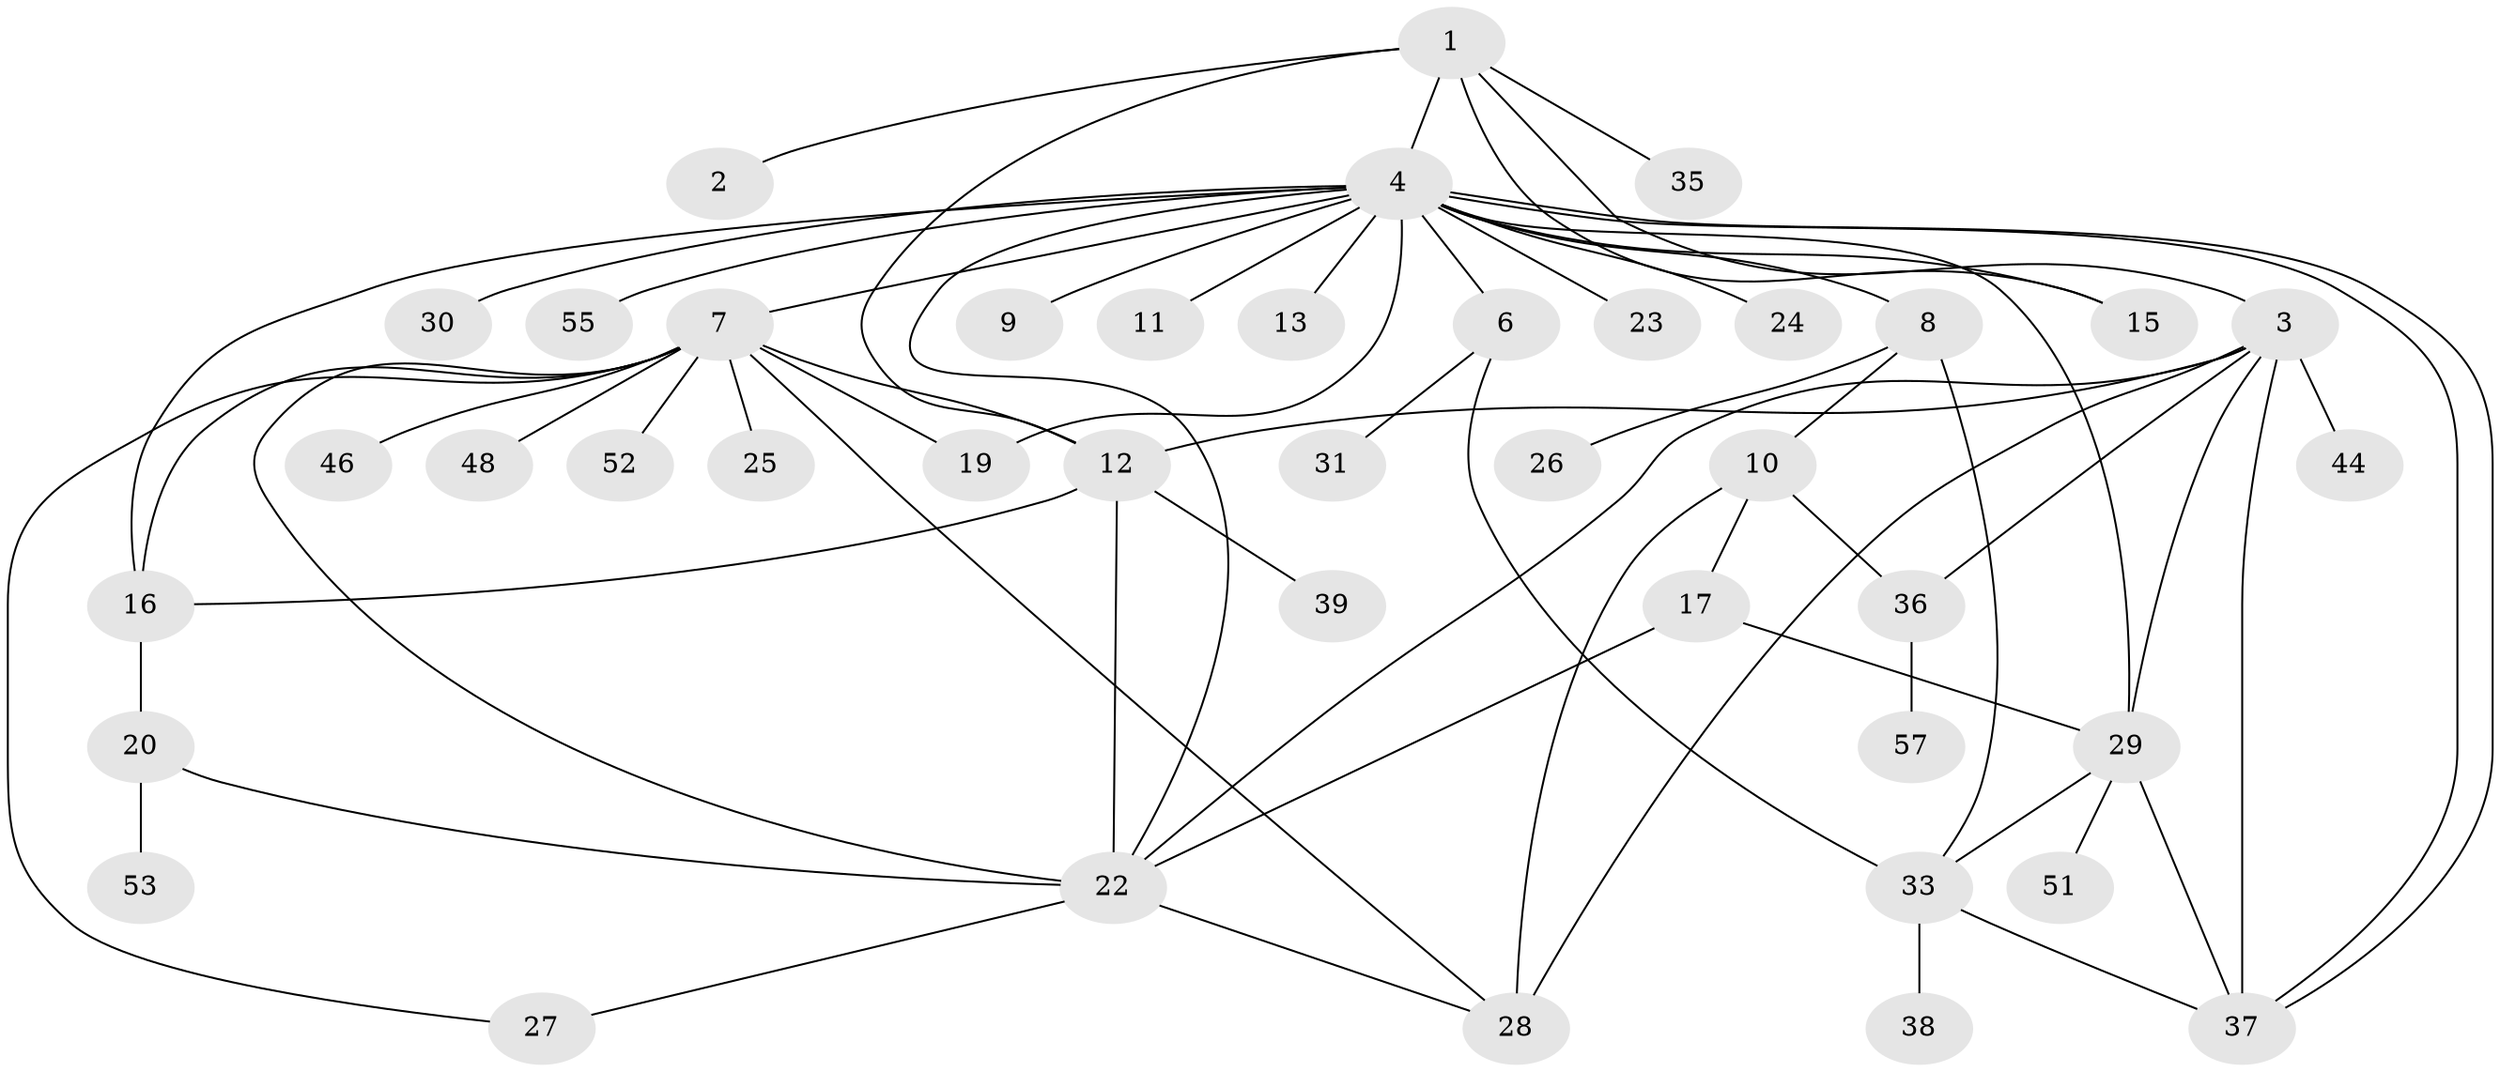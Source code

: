 // original degree distribution, {5: 0.07017543859649122, 1: 0.49122807017543857, 9: 0.017543859649122806, 16: 0.017543859649122806, 4: 0.17543859649122806, 3: 0.08771929824561403, 10: 0.017543859649122806, 2: 0.07017543859649122, 6: 0.05263157894736842}
// Generated by graph-tools (version 1.1) at 2025/11/02/27/25 16:11:11]
// undirected, 41 vertices, 64 edges
graph export_dot {
graph [start="1"]
  node [color=gray90,style=filled];
  1 [super="+43"];
  2;
  3 [super="+34"];
  4 [super="+5"];
  6;
  7 [super="+54"];
  8;
  9;
  10 [super="+45"];
  11;
  12 [super="+14"];
  13 [super="+40"];
  15;
  16 [super="+18"];
  17 [super="+50"];
  19;
  20 [super="+21"];
  22 [super="+41"];
  23;
  24;
  25 [super="+56"];
  26;
  27 [super="+32"];
  28;
  29 [super="+47"];
  30;
  31;
  33 [super="+42"];
  35;
  36 [super="+49"];
  37;
  38;
  39;
  44;
  46;
  48;
  51;
  52;
  53;
  55;
  57;
  1 -- 2;
  1 -- 3;
  1 -- 4;
  1 -- 35;
  1 -- 12;
  1 -- 15;
  3 -- 12;
  3 -- 28;
  3 -- 29;
  3 -- 36;
  3 -- 37;
  3 -- 44;
  3 -- 22;
  4 -- 6;
  4 -- 7;
  4 -- 11;
  4 -- 15;
  4 -- 16;
  4 -- 19;
  4 -- 22;
  4 -- 23;
  4 -- 24;
  4 -- 29;
  4 -- 30;
  4 -- 37;
  4 -- 37;
  4 -- 55;
  4 -- 8;
  4 -- 9;
  4 -- 13;
  6 -- 31;
  6 -- 33;
  7 -- 12;
  7 -- 19 [weight=2];
  7 -- 25;
  7 -- 27;
  7 -- 46;
  7 -- 48;
  7 -- 52;
  7 -- 16;
  7 -- 28;
  7 -- 22;
  8 -- 10;
  8 -- 26;
  8 -- 33;
  10 -- 17;
  10 -- 28;
  10 -- 36;
  12 -- 16 [weight=2];
  12 -- 39;
  12 -- 22;
  16 -- 20;
  17 -- 22;
  17 -- 29;
  20 -- 22;
  20 -- 53;
  22 -- 28;
  22 -- 27;
  29 -- 37;
  29 -- 33;
  29 -- 51;
  33 -- 37;
  33 -- 38;
  36 -- 57;
}
